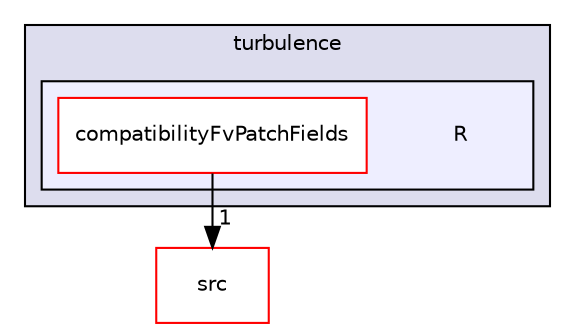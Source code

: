 digraph "applications/utilities/postProcessing/turbulence/R" {
  bgcolor=transparent;
  compound=true
  node [ fontsize="10", fontname="Helvetica"];
  edge [ labelfontsize="10", labelfontname="Helvetica"];
  subgraph clusterdir_efa815437fc2dd6547097aa5d76505dd {
    graph [ bgcolor="#ddddee", pencolor="black", label="turbulence" fontname="Helvetica", fontsize="10", URL="dir_efa815437fc2dd6547097aa5d76505dd.html"]
  subgraph clusterdir_1a5f698d2a7b78d24aae088aa51f6743 {
    graph [ bgcolor="#eeeeff", pencolor="black", label="" URL="dir_1a5f698d2a7b78d24aae088aa51f6743.html"];
    dir_1a5f698d2a7b78d24aae088aa51f6743 [shape=plaintext label="R"];
    dir_8c489683de4c08b1762d5dcb5154163d [shape=box label="compatibilityFvPatchFields" color="red" fillcolor="white" style="filled" URL="dir_8c489683de4c08b1762d5dcb5154163d.html"];
  }
  }
  dir_68267d1309a1af8e8297ef4c3efbcdba [shape=box label="src" color="red" URL="dir_68267d1309a1af8e8297ef4c3efbcdba.html"];
  dir_8c489683de4c08b1762d5dcb5154163d->dir_68267d1309a1af8e8297ef4c3efbcdba [headlabel="1", labeldistance=1.5 headhref="dir_000677_000737.html"];
}
